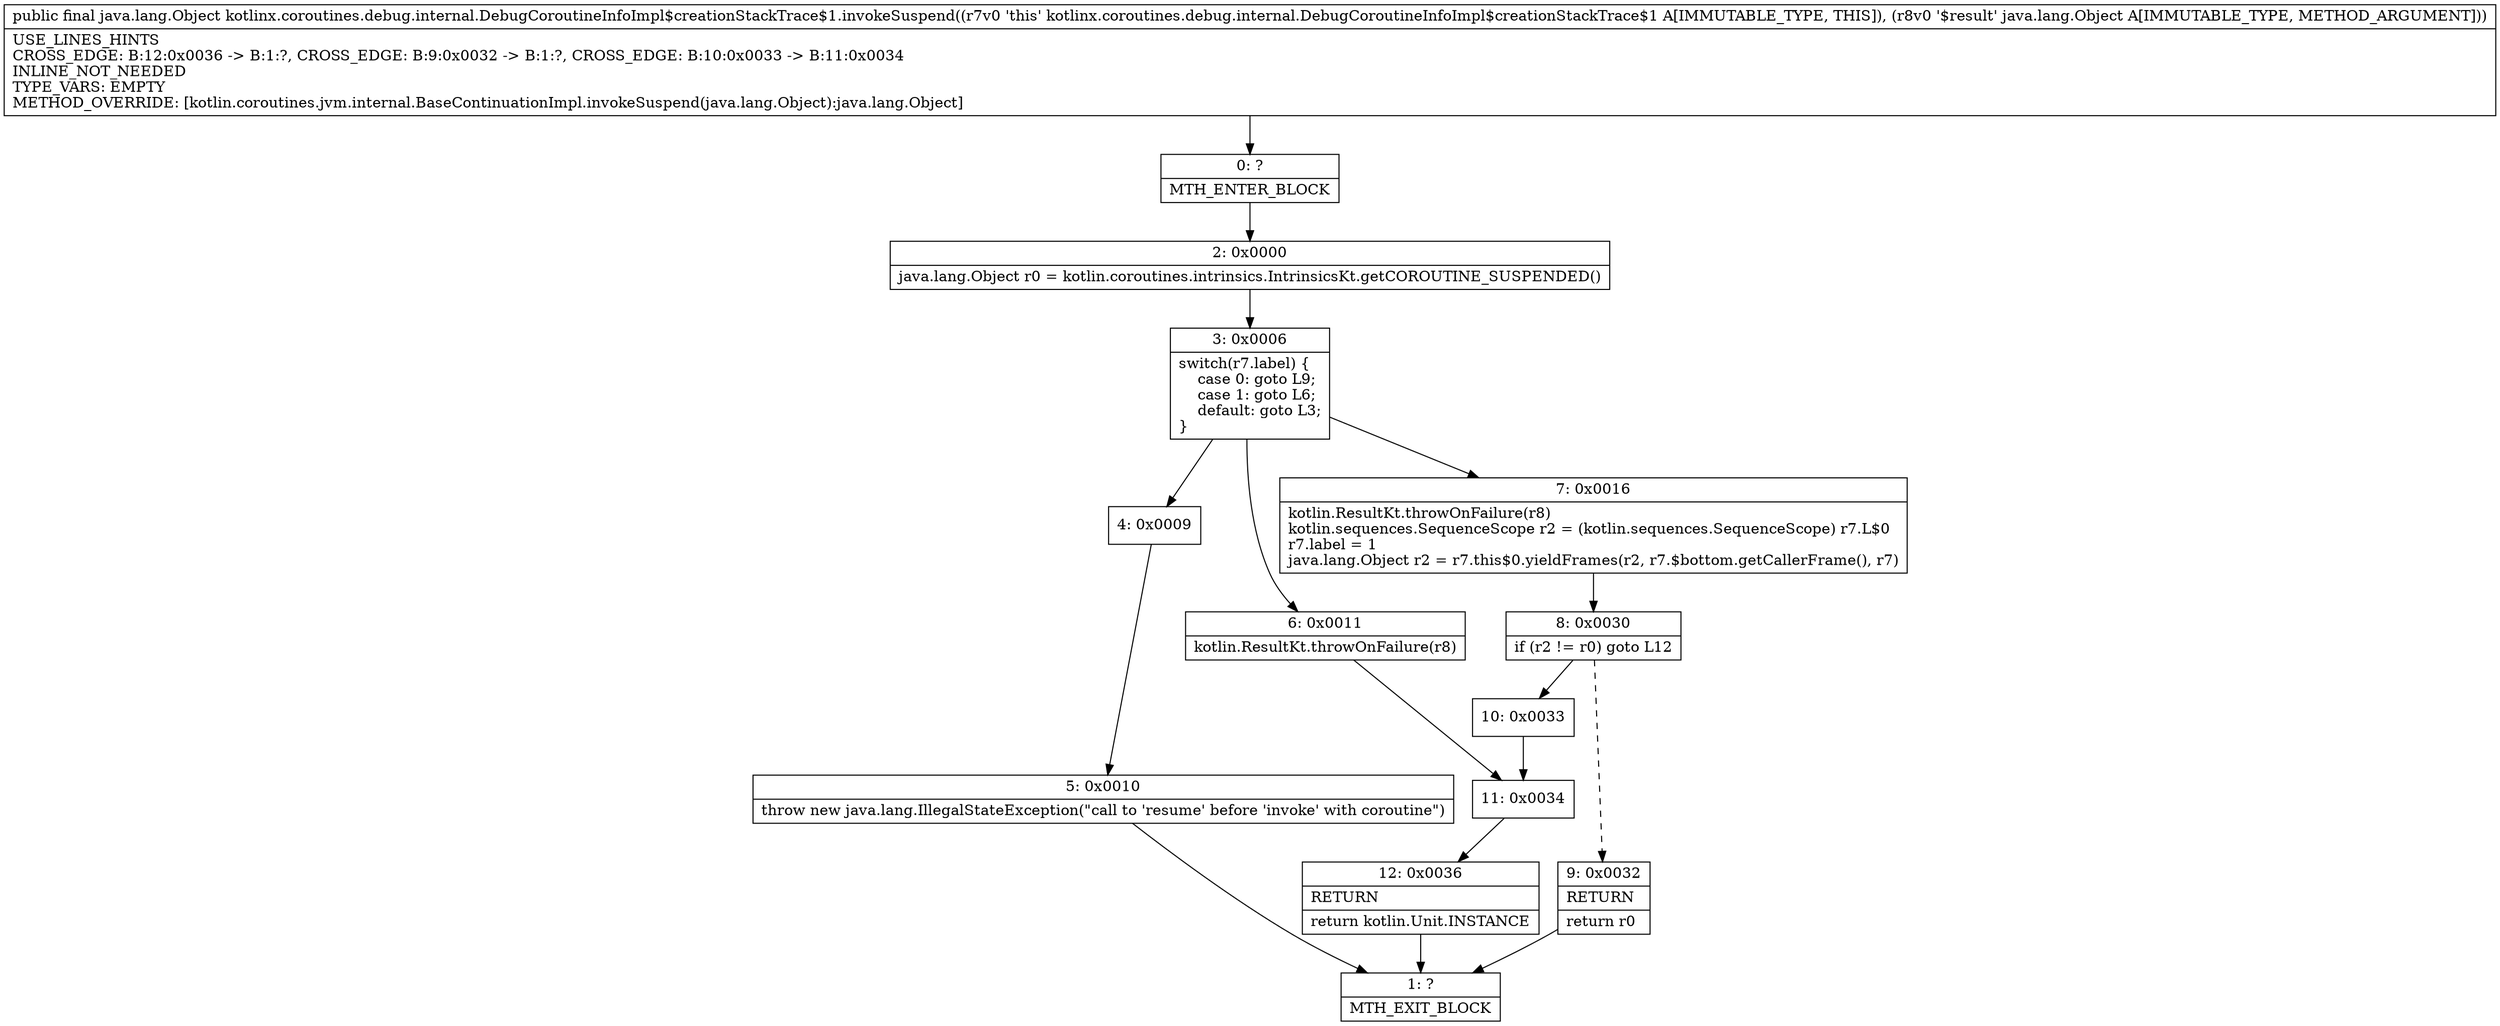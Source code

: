 digraph "CFG forkotlinx.coroutines.debug.internal.DebugCoroutineInfoImpl$creationStackTrace$1.invokeSuspend(Ljava\/lang\/Object;)Ljava\/lang\/Object;" {
Node_0 [shape=record,label="{0\:\ ?|MTH_ENTER_BLOCK\l}"];
Node_2 [shape=record,label="{2\:\ 0x0000|java.lang.Object r0 = kotlin.coroutines.intrinsics.IntrinsicsKt.getCOROUTINE_SUSPENDED()\l}"];
Node_3 [shape=record,label="{3\:\ 0x0006|switch(r7.label) \{\l    case 0: goto L9;\l    case 1: goto L6;\l    default: goto L3;\l\}\l}"];
Node_4 [shape=record,label="{4\:\ 0x0009}"];
Node_5 [shape=record,label="{5\:\ 0x0010|throw new java.lang.IllegalStateException(\"call to 'resume' before 'invoke' with coroutine\")\l}"];
Node_1 [shape=record,label="{1\:\ ?|MTH_EXIT_BLOCK\l}"];
Node_6 [shape=record,label="{6\:\ 0x0011|kotlin.ResultKt.throwOnFailure(r8)\l}"];
Node_11 [shape=record,label="{11\:\ 0x0034}"];
Node_12 [shape=record,label="{12\:\ 0x0036|RETURN\l|return kotlin.Unit.INSTANCE\l}"];
Node_7 [shape=record,label="{7\:\ 0x0016|kotlin.ResultKt.throwOnFailure(r8)\lkotlin.sequences.SequenceScope r2 = (kotlin.sequences.SequenceScope) r7.L$0\lr7.label = 1\ljava.lang.Object r2 = r7.this$0.yieldFrames(r2, r7.$bottom.getCallerFrame(), r7)\l}"];
Node_8 [shape=record,label="{8\:\ 0x0030|if (r2 != r0) goto L12\l}"];
Node_9 [shape=record,label="{9\:\ 0x0032|RETURN\l|return r0\l}"];
Node_10 [shape=record,label="{10\:\ 0x0033}"];
MethodNode[shape=record,label="{public final java.lang.Object kotlinx.coroutines.debug.internal.DebugCoroutineInfoImpl$creationStackTrace$1.invokeSuspend((r7v0 'this' kotlinx.coroutines.debug.internal.DebugCoroutineInfoImpl$creationStackTrace$1 A[IMMUTABLE_TYPE, THIS]), (r8v0 '$result' java.lang.Object A[IMMUTABLE_TYPE, METHOD_ARGUMENT]))  | USE_LINES_HINTS\lCROSS_EDGE: B:12:0x0036 \-\> B:1:?, CROSS_EDGE: B:9:0x0032 \-\> B:1:?, CROSS_EDGE: B:10:0x0033 \-\> B:11:0x0034\lINLINE_NOT_NEEDED\lTYPE_VARS: EMPTY\lMETHOD_OVERRIDE: [kotlin.coroutines.jvm.internal.BaseContinuationImpl.invokeSuspend(java.lang.Object):java.lang.Object]\l}"];
MethodNode -> Node_0;Node_0 -> Node_2;
Node_2 -> Node_3;
Node_3 -> Node_4;
Node_3 -> Node_6;
Node_3 -> Node_7;
Node_4 -> Node_5;
Node_5 -> Node_1;
Node_6 -> Node_11;
Node_11 -> Node_12;
Node_12 -> Node_1;
Node_7 -> Node_8;
Node_8 -> Node_9[style=dashed];
Node_8 -> Node_10;
Node_9 -> Node_1;
Node_10 -> Node_11;
}

